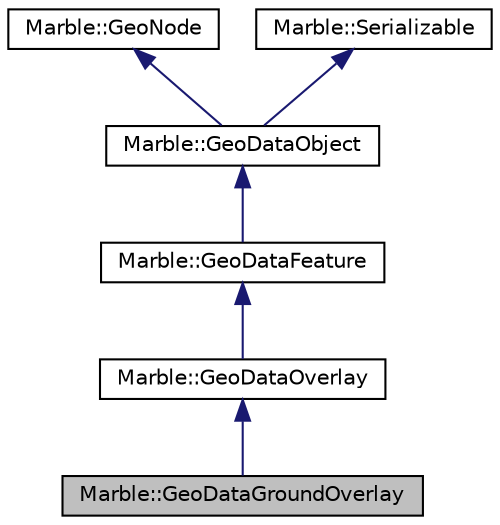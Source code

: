digraph "Marble::GeoDataGroundOverlay"
{
  edge [fontname="Helvetica",fontsize="10",labelfontname="Helvetica",labelfontsize="10"];
  node [fontname="Helvetica",fontsize="10",shape=record];
  Node1 [label="Marble::GeoDataGroundOverlay",height=0.2,width=0.4,color="black", fillcolor="grey75", style="filled" fontcolor="black"];
  Node2 -> Node1 [dir="back",color="midnightblue",fontsize="10",style="solid",fontname="Helvetica"];
  Node2 [label="Marble::GeoDataOverlay",height=0.2,width=0.4,color="black", fillcolor="white", style="filled",URL="$class_marble_1_1_geo_data_overlay.html"];
  Node3 -> Node2 [dir="back",color="midnightblue",fontsize="10",style="solid",fontname="Helvetica"];
  Node3 [label="Marble::GeoDataFeature",height=0.2,width=0.4,color="black", fillcolor="white", style="filled",URL="$class_marble_1_1_geo_data_feature.html",tooltip="A base class for all geodata features. "];
  Node4 -> Node3 [dir="back",color="midnightblue",fontsize="10",style="solid",fontname="Helvetica"];
  Node4 [label="Marble::GeoDataObject",height=0.2,width=0.4,color="black", fillcolor="white", style="filled",URL="$class_marble_1_1_geo_data_object.html",tooltip="A base class for all geodata objects. "];
  Node5 -> Node4 [dir="back",color="midnightblue",fontsize="10",style="solid",fontname="Helvetica"];
  Node5 [label="Marble::GeoNode",height=0.2,width=0.4,color="black", fillcolor="white", style="filled",URL="$class_marble_1_1_geo_node.html",tooltip="A shared base class for all classes that are mapped to a specific tag (ie. GeoFolder) ..."];
  Node6 -> Node4 [dir="back",color="midnightblue",fontsize="10",style="solid",fontname="Helvetica"];
  Node6 [label="Marble::Serializable",height=0.2,width=0.4,color="black", fillcolor="white", style="filled",URL="$class_marble_1_1_serializable.html"];
}

